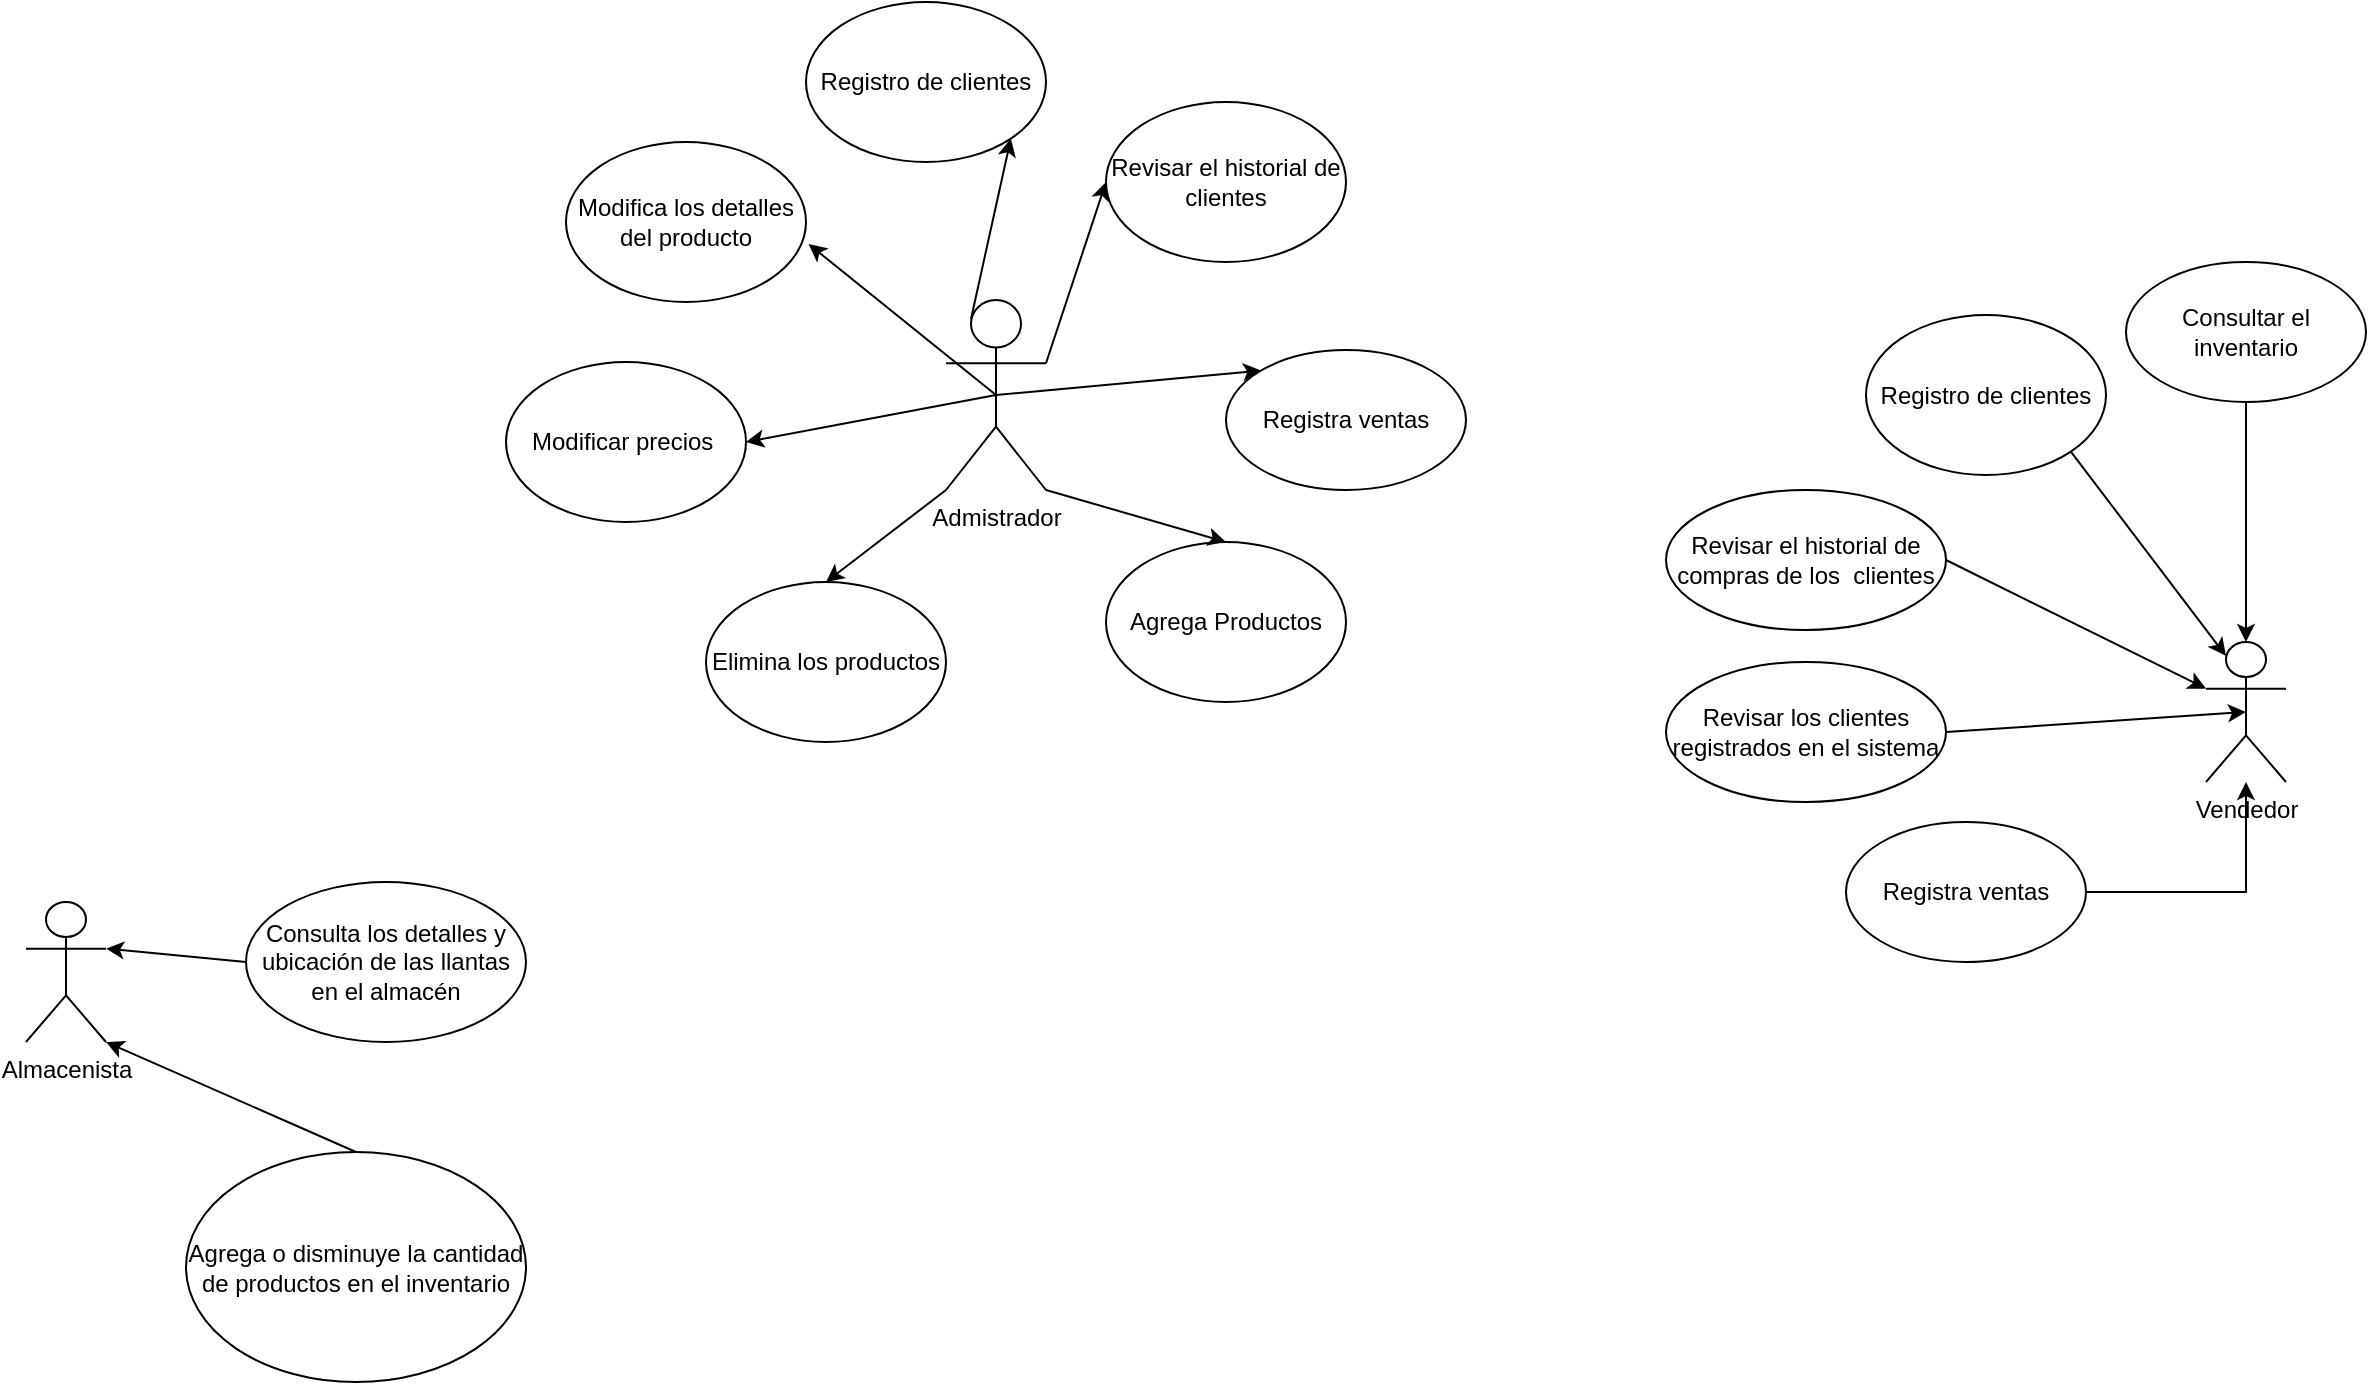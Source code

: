 <mxfile version="27.2.0">
  <diagram name="Página-1" id="YpfsK30ChZLNF8cksOHO">
    <mxGraphModel dx="1341" dy="634" grid="1" gridSize="10" guides="1" tooltips="1" connect="1" arrows="1" fold="1" page="1" pageScale="1" pageWidth="1654" pageHeight="1169" math="0" shadow="0">
      <root>
        <mxCell id="0" />
        <mxCell id="1" parent="0" />
        <mxCell id="nnfTHqPQyPIH56Dx5DW6-1" value="Vendedor" style="shape=umlActor;verticalLabelPosition=bottom;verticalAlign=top;html=1;outlineConnect=0;" parent="1" vertex="1">
          <mxGeometry x="1160" y="330" width="40" height="70" as="geometry" />
        </mxCell>
        <mxCell id="nnfTHqPQyPIH56Dx5DW6-2" value="Almacenista" style="shape=umlActor;verticalLabelPosition=bottom;verticalAlign=top;html=1;outlineConnect=0;" parent="1" vertex="1">
          <mxGeometry x="70" y="460" width="40" height="70" as="geometry" />
        </mxCell>
        <mxCell id="nnfTHqPQyPIH56Dx5DW6-3" value="Admistrador" style="shape=umlActor;verticalLabelPosition=bottom;verticalAlign=top;html=1;outlineConnect=0;" parent="1" vertex="1">
          <mxGeometry x="530" y="159" width="50" height="95" as="geometry" />
        </mxCell>
        <mxCell id="nnfTHqPQyPIH56Dx5DW6-29" style="edgeStyle=orthogonalEdgeStyle;rounded=0;orthogonalLoop=1;jettySize=auto;html=1;" parent="1" source="nnfTHqPQyPIH56Dx5DW6-5" target="nnfTHqPQyPIH56Dx5DW6-1" edge="1">
          <mxGeometry relative="1" as="geometry" />
        </mxCell>
        <mxCell id="nnfTHqPQyPIH56Dx5DW6-5" value="Registra ventas" style="ellipse;whiteSpace=wrap;html=1;" parent="1" vertex="1">
          <mxGeometry x="980" y="420" width="120" height="70" as="geometry" />
        </mxCell>
        <mxCell id="nnfTHqPQyPIH56Dx5DW6-11" value="Registro de clientes" style="ellipse;whiteSpace=wrap;html=1;" parent="1" vertex="1">
          <mxGeometry x="990" y="166.5" width="120" height="80" as="geometry" />
        </mxCell>
        <mxCell id="nnfTHqPQyPIH56Dx5DW6-13" value="Consultar el inventario" style="ellipse;whiteSpace=wrap;html=1;" parent="1" vertex="1">
          <mxGeometry x="1120" y="140" width="120" height="70" as="geometry" />
        </mxCell>
        <mxCell id="nnfTHqPQyPIH56Dx5DW6-15" value="Revisar el historial de compras de los&amp;nbsp; clientes" style="ellipse;whiteSpace=wrap;html=1;" parent="1" vertex="1">
          <mxGeometry x="890" y="254" width="140" height="70" as="geometry" />
        </mxCell>
        <mxCell id="nnfTHqPQyPIH56Dx5DW6-24" value="Agrega o disminuye la cantidad de productos en el inventario" style="ellipse;whiteSpace=wrap;html=1;" parent="1" vertex="1">
          <mxGeometry x="150" y="585" width="170" height="115" as="geometry" />
        </mxCell>
        <mxCell id="nnfTHqPQyPIH56Dx5DW6-27" value="" style="endArrow=classic;html=1;rounded=0;entryX=1;entryY=1;entryDx=0;entryDy=0;entryPerimeter=0;exitX=0.5;exitY=0;exitDx=0;exitDy=0;" parent="1" source="nnfTHqPQyPIH56Dx5DW6-24" target="nnfTHqPQyPIH56Dx5DW6-2" edge="1">
          <mxGeometry width="50" height="50" relative="1" as="geometry">
            <mxPoint x="390" y="560" as="sourcePoint" />
            <mxPoint x="440" y="510" as="targetPoint" />
          </mxGeometry>
        </mxCell>
        <mxCell id="nnfTHqPQyPIH56Dx5DW6-28" style="edgeStyle=orthogonalEdgeStyle;rounded=0;orthogonalLoop=1;jettySize=auto;html=1;entryX=0.5;entryY=0;entryDx=0;entryDy=0;entryPerimeter=0;" parent="1" source="nnfTHqPQyPIH56Dx5DW6-13" target="nnfTHqPQyPIH56Dx5DW6-1" edge="1">
          <mxGeometry relative="1" as="geometry" />
        </mxCell>
        <mxCell id="nnfTHqPQyPIH56Dx5DW6-31" value="" style="endArrow=classic;html=1;rounded=0;entryX=0.25;entryY=0.1;entryDx=0;entryDy=0;entryPerimeter=0;exitX=1;exitY=1;exitDx=0;exitDy=0;" parent="1" source="nnfTHqPQyPIH56Dx5DW6-11" target="nnfTHqPQyPIH56Dx5DW6-1" edge="1">
          <mxGeometry width="50" height="50" relative="1" as="geometry">
            <mxPoint x="830" y="340" as="sourcePoint" />
            <mxPoint x="880" y="290" as="targetPoint" />
          </mxGeometry>
        </mxCell>
        <mxCell id="nnfTHqPQyPIH56Dx5DW6-32" value="" style="endArrow=classic;html=1;rounded=0;entryX=0;entryY=0.333;entryDx=0;entryDy=0;entryPerimeter=0;exitX=1;exitY=0.5;exitDx=0;exitDy=0;" parent="1" source="nnfTHqPQyPIH56Dx5DW6-15" target="nnfTHqPQyPIH56Dx5DW6-1" edge="1">
          <mxGeometry width="50" height="50" relative="1" as="geometry">
            <mxPoint x="430" y="370" as="sourcePoint" />
            <mxPoint x="480" y="320" as="targetPoint" />
          </mxGeometry>
        </mxCell>
        <mxCell id="nnfTHqPQyPIH56Dx5DW6-38" value="Registro de clientes" style="ellipse;whiteSpace=wrap;html=1;" parent="1" vertex="1">
          <mxGeometry x="460" y="10" width="120" height="80" as="geometry" />
        </mxCell>
        <mxCell id="nnfTHqPQyPIH56Dx5DW6-39" value="Revisar el historial de clientes" style="ellipse;whiteSpace=wrap;html=1;" parent="1" vertex="1">
          <mxGeometry x="610" y="60" width="120" height="80" as="geometry" />
        </mxCell>
        <mxCell id="nnfTHqPQyPIH56Dx5DW6-40" value="Registra ventas" style="ellipse;whiteSpace=wrap;html=1;" parent="1" vertex="1">
          <mxGeometry x="670" y="184" width="120" height="70" as="geometry" />
        </mxCell>
        <mxCell id="nnfTHqPQyPIH56Dx5DW6-41" value="Modifica los detalles del producto" style="ellipse;whiteSpace=wrap;html=1;" parent="1" vertex="1">
          <mxGeometry x="340" y="80" width="120" height="80" as="geometry" />
        </mxCell>
        <mxCell id="nnfTHqPQyPIH56Dx5DW6-42" value="Modificar precios&amp;nbsp;" style="ellipse;whiteSpace=wrap;html=1;" parent="1" vertex="1">
          <mxGeometry x="310" y="190" width="120" height="80" as="geometry" />
        </mxCell>
        <mxCell id="nnfTHqPQyPIH56Dx5DW6-43" value="Elimina los productos" style="ellipse;whiteSpace=wrap;html=1;" parent="1" vertex="1">
          <mxGeometry x="410" y="300" width="120" height="80" as="geometry" />
        </mxCell>
        <mxCell id="nnfTHqPQyPIH56Dx5DW6-44" value="Agrega Productos" style="ellipse;whiteSpace=wrap;html=1;" parent="1" vertex="1">
          <mxGeometry x="610" y="280" width="120" height="80" as="geometry" />
        </mxCell>
        <mxCell id="hqHPMOIpqlVuLQpnjXGO-1" value="" style="endArrow=classic;html=1;rounded=0;exitX=1;exitY=0.333;exitDx=0;exitDy=0;exitPerimeter=0;entryX=0;entryY=0.5;entryDx=0;entryDy=0;" edge="1" parent="1" source="nnfTHqPQyPIH56Dx5DW6-3" target="nnfTHqPQyPIH56Dx5DW6-39">
          <mxGeometry width="50" height="50" relative="1" as="geometry">
            <mxPoint x="620" y="400" as="sourcePoint" />
            <mxPoint x="670" y="350" as="targetPoint" />
          </mxGeometry>
        </mxCell>
        <mxCell id="hqHPMOIpqlVuLQpnjXGO-3" value="" style="endArrow=classic;html=1;rounded=0;exitX=0.5;exitY=0.5;exitDx=0;exitDy=0;exitPerimeter=0;entryX=0;entryY=0;entryDx=0;entryDy=0;" edge="1" parent="1" source="nnfTHqPQyPIH56Dx5DW6-3" target="nnfTHqPQyPIH56Dx5DW6-40">
          <mxGeometry width="50" height="50" relative="1" as="geometry">
            <mxPoint x="610" y="220" as="sourcePoint" />
            <mxPoint x="690" y="238" as="targetPoint" />
          </mxGeometry>
        </mxCell>
        <mxCell id="hqHPMOIpqlVuLQpnjXGO-4" value="" style="endArrow=classic;html=1;rounded=0;entryX=0.5;entryY=0;entryDx=0;entryDy=0;exitX=1;exitY=1;exitDx=0;exitDy=0;exitPerimeter=0;" edge="1" parent="1" source="nnfTHqPQyPIH56Dx5DW6-3" target="nnfTHqPQyPIH56Dx5DW6-44">
          <mxGeometry width="50" height="50" relative="1" as="geometry">
            <mxPoint x="610" y="270" as="sourcePoint" />
            <mxPoint x="690" y="288" as="targetPoint" />
          </mxGeometry>
        </mxCell>
        <mxCell id="hqHPMOIpqlVuLQpnjXGO-5" value="" style="endArrow=classic;html=1;rounded=0;exitX=0;exitY=1;exitDx=0;exitDy=0;exitPerimeter=0;entryX=0.5;entryY=0;entryDx=0;entryDy=0;" edge="1" parent="1" source="nnfTHqPQyPIH56Dx5DW6-3" target="nnfTHqPQyPIH56Dx5DW6-43">
          <mxGeometry width="50" height="50" relative="1" as="geometry">
            <mxPoint x="540" y="280" as="sourcePoint" />
            <mxPoint x="620" y="298" as="targetPoint" />
          </mxGeometry>
        </mxCell>
        <mxCell id="hqHPMOIpqlVuLQpnjXGO-6" value="" style="endArrow=classic;html=1;rounded=0;exitX=0.5;exitY=0.5;exitDx=0;exitDy=0;exitPerimeter=0;entryX=1;entryY=0.5;entryDx=0;entryDy=0;" edge="1" parent="1" source="nnfTHqPQyPIH56Dx5DW6-3" target="nnfTHqPQyPIH56Dx5DW6-42">
          <mxGeometry width="50" height="50" relative="1" as="geometry">
            <mxPoint x="470" y="210" as="sourcePoint" />
            <mxPoint x="510" y="220" as="targetPoint" />
          </mxGeometry>
        </mxCell>
        <mxCell id="hqHPMOIpqlVuLQpnjXGO-7" value="" style="endArrow=classic;html=1;rounded=0;exitX=0.5;exitY=0.5;exitDx=0;exitDy=0;exitPerimeter=0;entryX=1.011;entryY=0.638;entryDx=0;entryDy=0;entryPerimeter=0;" edge="1" parent="1" source="nnfTHqPQyPIH56Dx5DW6-3" target="nnfTHqPQyPIH56Dx5DW6-41">
          <mxGeometry width="50" height="50" relative="1" as="geometry">
            <mxPoint x="480" y="190" as="sourcePoint" />
            <mxPoint x="560" y="208" as="targetPoint" />
          </mxGeometry>
        </mxCell>
        <mxCell id="hqHPMOIpqlVuLQpnjXGO-8" value="" style="endArrow=classic;html=1;rounded=0;exitX=0.25;exitY=0.1;exitDx=0;exitDy=0;exitPerimeter=0;entryX=1;entryY=1;entryDx=0;entryDy=0;" edge="1" parent="1" source="nnfTHqPQyPIH56Dx5DW6-3" target="nnfTHqPQyPIH56Dx5DW6-38">
          <mxGeometry width="50" height="50" relative="1" as="geometry">
            <mxPoint x="490" y="130" as="sourcePoint" />
            <mxPoint x="570" y="148" as="targetPoint" />
          </mxGeometry>
        </mxCell>
        <mxCell id="hqHPMOIpqlVuLQpnjXGO-19" value="Consulta los detalles y ubicación de las llantas en el almacén" style="ellipse;whiteSpace=wrap;html=1;" vertex="1" parent="1">
          <mxGeometry x="180" y="450" width="140" height="80" as="geometry" />
        </mxCell>
        <mxCell id="hqHPMOIpqlVuLQpnjXGO-20" value="" style="endArrow=classic;html=1;rounded=0;entryX=1;entryY=0.333;entryDx=0;entryDy=0;entryPerimeter=0;exitX=0;exitY=0.5;exitDx=0;exitDy=0;" edge="1" parent="1" source="hqHPMOIpqlVuLQpnjXGO-19" target="nnfTHqPQyPIH56Dx5DW6-2">
          <mxGeometry width="50" height="50" relative="1" as="geometry">
            <mxPoint x="250" y="605" as="sourcePoint" />
            <mxPoint x="150" y="550" as="targetPoint" />
          </mxGeometry>
        </mxCell>
        <mxCell id="hqHPMOIpqlVuLQpnjXGO-21" value="Revisar los clientes registrados en el sistema" style="ellipse;whiteSpace=wrap;html=1;" vertex="1" parent="1">
          <mxGeometry x="890" y="340" width="140" height="70" as="geometry" />
        </mxCell>
        <mxCell id="hqHPMOIpqlVuLQpnjXGO-22" value="" style="endArrow=classic;html=1;rounded=0;entryX=0.5;entryY=0.5;entryDx=0;entryDy=0;entryPerimeter=0;exitX=1;exitY=0.5;exitDx=0;exitDy=0;" edge="1" parent="1" source="hqHPMOIpqlVuLQpnjXGO-21" target="nnfTHqPQyPIH56Dx5DW6-1">
          <mxGeometry width="50" height="50" relative="1" as="geometry">
            <mxPoint x="1110" y="320" as="sourcePoint" />
            <mxPoint x="1240" y="384" as="targetPoint" />
          </mxGeometry>
        </mxCell>
      </root>
    </mxGraphModel>
  </diagram>
</mxfile>
